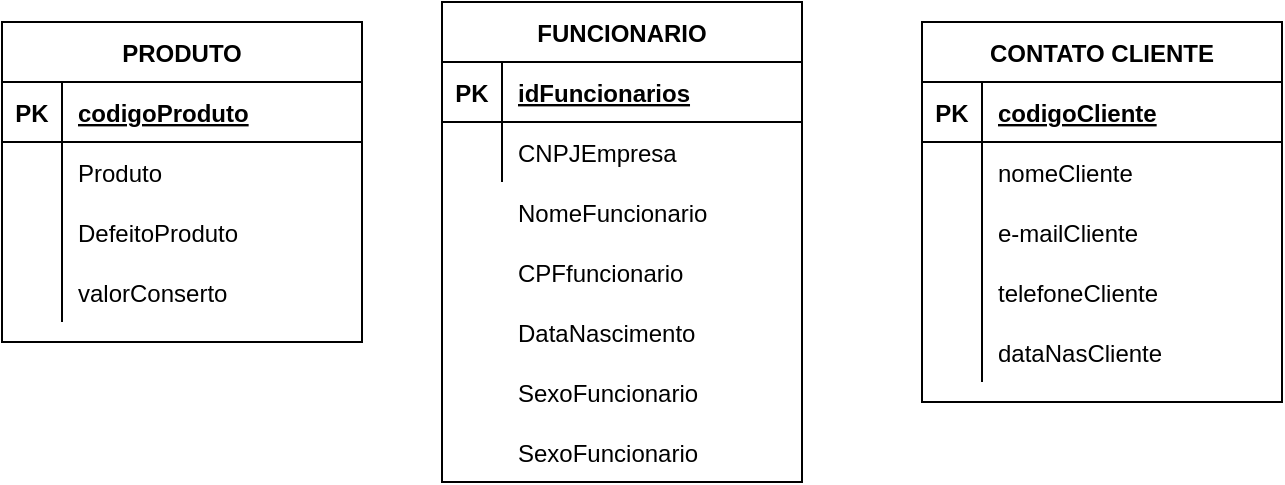 <mxfile version="14.6.13" type="device" pages="2"><diagram id="gx36qv9XrmBY61V9bByJ" name="Descrição Textual"><mxGraphModel dx="1182" dy="792" grid="1" gridSize="10" guides="1" tooltips="1" connect="1" arrows="1" fold="1" page="1" pageScale="1" pageWidth="827" pageHeight="1169" math="0" shadow="0"><root><mxCell id="0"/><mxCell id="1" parent="0"/><mxCell id="344bQbdsYWOJAfCzpurz-14" value="PRODUTO" style="shape=table;startSize=30;container=1;collapsible=1;childLayout=tableLayout;fixedRows=1;rowLines=0;fontStyle=1;align=center;resizeLast=1;" parent="1" vertex="1"><mxGeometry x="120" y="160" width="180" height="160" as="geometry"/></mxCell><mxCell id="344bQbdsYWOJAfCzpurz-15" value="" style="shape=partialRectangle;collapsible=0;dropTarget=0;pointerEvents=0;fillColor=none;top=0;left=0;bottom=1;right=0;points=[[0,0.5],[1,0.5]];portConstraint=eastwest;" parent="344bQbdsYWOJAfCzpurz-14" vertex="1"><mxGeometry y="30" width="180" height="30" as="geometry"/></mxCell><mxCell id="344bQbdsYWOJAfCzpurz-16" value="PK" style="shape=partialRectangle;connectable=0;fillColor=none;top=0;left=0;bottom=0;right=0;fontStyle=1;overflow=hidden;" parent="344bQbdsYWOJAfCzpurz-15" vertex="1"><mxGeometry width="30" height="30" as="geometry"/></mxCell><mxCell id="344bQbdsYWOJAfCzpurz-17" value="codigoProduto" style="shape=partialRectangle;connectable=0;fillColor=none;top=0;left=0;bottom=0;right=0;align=left;spacingLeft=6;fontStyle=5;overflow=hidden;" parent="344bQbdsYWOJAfCzpurz-15" vertex="1"><mxGeometry x="30" width="150" height="30" as="geometry"/></mxCell><mxCell id="344bQbdsYWOJAfCzpurz-18" value="" style="shape=partialRectangle;collapsible=0;dropTarget=0;pointerEvents=0;fillColor=none;top=0;left=0;bottom=0;right=0;points=[[0,0.5],[1,0.5]];portConstraint=eastwest;" parent="344bQbdsYWOJAfCzpurz-14" vertex="1"><mxGeometry y="60" width="180" height="30" as="geometry"/></mxCell><mxCell id="344bQbdsYWOJAfCzpurz-19" value="" style="shape=partialRectangle;connectable=0;fillColor=none;top=0;left=0;bottom=0;right=0;editable=1;overflow=hidden;" parent="344bQbdsYWOJAfCzpurz-18" vertex="1"><mxGeometry width="30" height="30" as="geometry"/></mxCell><mxCell id="344bQbdsYWOJAfCzpurz-20" value="Produto " style="shape=partialRectangle;connectable=0;fillColor=none;top=0;left=0;bottom=0;right=0;align=left;spacingLeft=6;overflow=hidden;" parent="344bQbdsYWOJAfCzpurz-18" vertex="1"><mxGeometry x="30" width="150" height="30" as="geometry"/></mxCell><mxCell id="344bQbdsYWOJAfCzpurz-21" value="" style="shape=partialRectangle;collapsible=0;dropTarget=0;pointerEvents=0;fillColor=none;top=0;left=0;bottom=0;right=0;points=[[0,0.5],[1,0.5]];portConstraint=eastwest;" parent="344bQbdsYWOJAfCzpurz-14" vertex="1"><mxGeometry y="90" width="180" height="30" as="geometry"/></mxCell><mxCell id="344bQbdsYWOJAfCzpurz-22" value="" style="shape=partialRectangle;connectable=0;fillColor=none;top=0;left=0;bottom=0;right=0;editable=1;overflow=hidden;" parent="344bQbdsYWOJAfCzpurz-21" vertex="1"><mxGeometry width="30" height="30" as="geometry"/></mxCell><mxCell id="344bQbdsYWOJAfCzpurz-23" value="DefeitoProduto" style="shape=partialRectangle;connectable=0;fillColor=none;top=0;left=0;bottom=0;right=0;align=left;spacingLeft=6;overflow=hidden;" parent="344bQbdsYWOJAfCzpurz-21" vertex="1"><mxGeometry x="30" width="150" height="30" as="geometry"/></mxCell><mxCell id="Zr5jF1tXvGp8O9P-Se6p-1" value="" style="shape=partialRectangle;collapsible=0;dropTarget=0;pointerEvents=0;fillColor=none;top=0;left=0;bottom=0;right=0;points=[[0,0.5],[1,0.5]];portConstraint=eastwest;" parent="344bQbdsYWOJAfCzpurz-14" vertex="1"><mxGeometry y="120" width="180" height="30" as="geometry"/></mxCell><mxCell id="Zr5jF1tXvGp8O9P-Se6p-2" value="" style="shape=partialRectangle;connectable=0;fillColor=none;top=0;left=0;bottom=0;right=0;editable=1;overflow=hidden;" parent="Zr5jF1tXvGp8O9P-Se6p-1" vertex="1"><mxGeometry width="30" height="30" as="geometry"/></mxCell><mxCell id="Zr5jF1tXvGp8O9P-Se6p-3" value="valorConserto" style="shape=partialRectangle;connectable=0;fillColor=none;top=0;left=0;bottom=0;right=0;align=left;spacingLeft=6;overflow=hidden;" parent="Zr5jF1tXvGp8O9P-Se6p-1" vertex="1"><mxGeometry x="30" width="150" height="30" as="geometry"/></mxCell><mxCell id="eB8R4XrzG_EOj5XaIDe5-1" value="CONTATO CLIENTE" style="shape=table;startSize=30;container=1;collapsible=1;childLayout=tableLayout;fixedRows=1;rowLines=0;fontStyle=1;align=center;resizeLast=1;" parent="1" vertex="1"><mxGeometry x="580" y="160" width="180" height="190" as="geometry"/></mxCell><mxCell id="eB8R4XrzG_EOj5XaIDe5-2" value="" style="shape=partialRectangle;collapsible=0;dropTarget=0;pointerEvents=0;fillColor=none;top=0;left=0;bottom=1;right=0;points=[[0,0.5],[1,0.5]];portConstraint=eastwest;" parent="eB8R4XrzG_EOj5XaIDe5-1" vertex="1"><mxGeometry y="30" width="180" height="30" as="geometry"/></mxCell><mxCell id="eB8R4XrzG_EOj5XaIDe5-3" value="PK" style="shape=partialRectangle;connectable=0;fillColor=none;top=0;left=0;bottom=0;right=0;fontStyle=1;overflow=hidden;" parent="eB8R4XrzG_EOj5XaIDe5-2" vertex="1"><mxGeometry width="30" height="30" as="geometry"/></mxCell><mxCell id="eB8R4XrzG_EOj5XaIDe5-4" value="codigoCliente" style="shape=partialRectangle;connectable=0;fillColor=none;top=0;left=0;bottom=0;right=0;align=left;spacingLeft=6;fontStyle=5;overflow=hidden;" parent="eB8R4XrzG_EOj5XaIDe5-2" vertex="1"><mxGeometry x="30" width="150" height="30" as="geometry"/></mxCell><mxCell id="eB8R4XrzG_EOj5XaIDe5-5" value="" style="shape=partialRectangle;collapsible=0;dropTarget=0;pointerEvents=0;fillColor=none;top=0;left=0;bottom=0;right=0;points=[[0,0.5],[1,0.5]];portConstraint=eastwest;" parent="eB8R4XrzG_EOj5XaIDe5-1" vertex="1"><mxGeometry y="60" width="180" height="30" as="geometry"/></mxCell><mxCell id="eB8R4XrzG_EOj5XaIDe5-6" value="" style="shape=partialRectangle;connectable=0;fillColor=none;top=0;left=0;bottom=0;right=0;editable=1;overflow=hidden;" parent="eB8R4XrzG_EOj5XaIDe5-5" vertex="1"><mxGeometry width="30" height="30" as="geometry"/></mxCell><mxCell id="eB8R4XrzG_EOj5XaIDe5-7" value="nomeCliente" style="shape=partialRectangle;connectable=0;fillColor=none;top=0;left=0;bottom=0;right=0;align=left;spacingLeft=6;overflow=hidden;" parent="eB8R4XrzG_EOj5XaIDe5-5" vertex="1"><mxGeometry x="30" width="150" height="30" as="geometry"/></mxCell><mxCell id="eB8R4XrzG_EOj5XaIDe5-11" value="" style="shape=partialRectangle;collapsible=0;dropTarget=0;pointerEvents=0;fillColor=none;top=0;left=0;bottom=0;right=0;points=[[0,0.5],[1,0.5]];portConstraint=eastwest;" parent="eB8R4XrzG_EOj5XaIDe5-1" vertex="1"><mxGeometry y="90" width="180" height="30" as="geometry"/></mxCell><mxCell id="eB8R4XrzG_EOj5XaIDe5-12" value="" style="shape=partialRectangle;connectable=0;fillColor=none;top=0;left=0;bottom=0;right=0;editable=1;overflow=hidden;" parent="eB8R4XrzG_EOj5XaIDe5-11" vertex="1"><mxGeometry width="30" height="30" as="geometry"/></mxCell><mxCell id="eB8R4XrzG_EOj5XaIDe5-13" value="e-mailCliente" style="shape=partialRectangle;connectable=0;fillColor=none;top=0;left=0;bottom=0;right=0;align=left;spacingLeft=6;overflow=hidden;" parent="eB8R4XrzG_EOj5XaIDe5-11" vertex="1"><mxGeometry x="30" width="150" height="30" as="geometry"/></mxCell><mxCell id="xZzqytNA04qeGXyRi8UE-1" value="" style="shape=partialRectangle;collapsible=0;dropTarget=0;pointerEvents=0;fillColor=none;top=0;left=0;bottom=0;right=0;points=[[0,0.5],[1,0.5]];portConstraint=eastwest;" parent="eB8R4XrzG_EOj5XaIDe5-1" vertex="1"><mxGeometry y="120" width="180" height="30" as="geometry"/></mxCell><mxCell id="xZzqytNA04qeGXyRi8UE-2" value="" style="shape=partialRectangle;connectable=0;fillColor=none;top=0;left=0;bottom=0;right=0;editable=1;overflow=hidden;" parent="xZzqytNA04qeGXyRi8UE-1" vertex="1"><mxGeometry width="30" height="30" as="geometry"/></mxCell><mxCell id="xZzqytNA04qeGXyRi8UE-3" value="telefoneCliente" style="shape=partialRectangle;connectable=0;fillColor=none;top=0;left=0;bottom=0;right=0;align=left;spacingLeft=6;overflow=hidden;" parent="xZzqytNA04qeGXyRi8UE-1" vertex="1"><mxGeometry x="30" width="150" height="30" as="geometry"/></mxCell><mxCell id="GeA16wpzJLDFvWDaB0VW-5" value="" style="shape=partialRectangle;collapsible=0;dropTarget=0;pointerEvents=0;fillColor=none;top=0;left=0;bottom=0;right=0;points=[[0,0.5],[1,0.5]];portConstraint=eastwest;" parent="eB8R4XrzG_EOj5XaIDe5-1" vertex="1"><mxGeometry y="150" width="180" height="30" as="geometry"/></mxCell><mxCell id="GeA16wpzJLDFvWDaB0VW-6" value="" style="shape=partialRectangle;connectable=0;fillColor=none;top=0;left=0;bottom=0;right=0;editable=1;overflow=hidden;" parent="GeA16wpzJLDFvWDaB0VW-5" vertex="1"><mxGeometry width="30" height="30" as="geometry"/></mxCell><mxCell id="GeA16wpzJLDFvWDaB0VW-7" value="dataNasCliente" style="shape=partialRectangle;connectable=0;fillColor=none;top=0;left=0;bottom=0;right=0;align=left;spacingLeft=6;overflow=hidden;" parent="GeA16wpzJLDFvWDaB0VW-5" vertex="1"><mxGeometry x="30" width="150" height="30" as="geometry"/></mxCell><mxCell id="v5p9hURJ7eFuab319tr4-1" value="FUNCIONARIO" style="shape=table;startSize=30;container=1;collapsible=1;childLayout=tableLayout;fixedRows=1;rowLines=0;fontStyle=1;align=center;resizeLast=1;" parent="1" vertex="1"><mxGeometry x="340" y="150" width="180" height="240" as="geometry"/></mxCell><mxCell id="v5p9hURJ7eFuab319tr4-2" value="" style="shape=partialRectangle;collapsible=0;dropTarget=0;pointerEvents=0;fillColor=none;top=0;left=0;bottom=1;right=0;points=[[0,0.5],[1,0.5]];portConstraint=eastwest;" parent="v5p9hURJ7eFuab319tr4-1" vertex="1"><mxGeometry y="30" width="180" height="30" as="geometry"/></mxCell><mxCell id="v5p9hURJ7eFuab319tr4-3" value="PK" style="shape=partialRectangle;connectable=0;fillColor=none;top=0;left=0;bottom=0;right=0;fontStyle=1;overflow=hidden;" parent="v5p9hURJ7eFuab319tr4-2" vertex="1"><mxGeometry width="30" height="30" as="geometry"/></mxCell><mxCell id="v5p9hURJ7eFuab319tr4-4" value="idFuncionarios" style="shape=partialRectangle;connectable=0;fillColor=none;top=0;left=0;bottom=0;right=0;align=left;spacingLeft=6;fontStyle=5;overflow=hidden;" parent="v5p9hURJ7eFuab319tr4-2" vertex="1"><mxGeometry x="30" width="150" height="30" as="geometry"/></mxCell><mxCell id="v5p9hURJ7eFuab319tr4-14" value="" style="shape=partialRectangle;collapsible=0;dropTarget=0;pointerEvents=0;fillColor=none;top=0;left=0;bottom=0;right=0;points=[[0,0.5],[1,0.5]];portConstraint=eastwest;" parent="v5p9hURJ7eFuab319tr4-1" vertex="1"><mxGeometry y="60" width="180" height="30" as="geometry"/></mxCell><mxCell id="v5p9hURJ7eFuab319tr4-15" value="" style="shape=partialRectangle;connectable=0;fillColor=none;top=0;left=0;bottom=0;right=0;editable=1;overflow=hidden;" parent="v5p9hURJ7eFuab319tr4-14" vertex="1"><mxGeometry width="30" height="30" as="geometry"/></mxCell><mxCell id="v5p9hURJ7eFuab319tr4-16" value="" style="shape=partialRectangle;connectable=0;fillColor=none;top=0;left=0;bottom=0;right=0;align=left;spacingLeft=6;overflow=hidden;" parent="v5p9hURJ7eFuab319tr4-14" vertex="1"><mxGeometry x="30" width="150" height="30" as="geometry"/></mxCell><mxCell id="Xqt_DCkYkkrvDBuI647v-1" value="DataNascimento" style="shape=partialRectangle;connectable=0;fillColor=none;top=0;left=0;bottom=0;right=0;align=left;spacingLeft=6;overflow=hidden;" vertex="1" parent="1"><mxGeometry x="370" y="300" width="150" height="30" as="geometry"/></mxCell><mxCell id="Xqt_DCkYkkrvDBuI647v-2" value="SexoFuncionario" style="shape=partialRectangle;connectable=0;fillColor=none;top=0;left=0;bottom=0;right=0;align=left;spacingLeft=6;overflow=hidden;" vertex="1" parent="1"><mxGeometry x="370" y="330" width="150" height="30" as="geometry"/></mxCell><mxCell id="Xqt_DCkYkkrvDBuI647v-3" value="CNPJEmpresa" style="shape=partialRectangle;connectable=0;fillColor=none;top=0;left=0;bottom=0;right=0;align=left;spacingLeft=6;overflow=hidden;" vertex="1" parent="1"><mxGeometry x="370" y="210" width="150" height="30" as="geometry"/></mxCell><mxCell id="Xqt_DCkYkkrvDBuI647v-4" value="CPFfuncionario" style="shape=partialRectangle;connectable=0;fillColor=none;top=0;left=0;bottom=0;right=0;align=left;spacingLeft=6;overflow=hidden;" vertex="1" parent="1"><mxGeometry x="370" y="270" width="150" height="30" as="geometry"/></mxCell><mxCell id="Xqt_DCkYkkrvDBuI647v-5" value="NomeFuncionario" style="shape=partialRectangle;connectable=0;fillColor=none;top=0;left=0;bottom=0;right=0;align=left;spacingLeft=6;overflow=hidden;" vertex="1" parent="1"><mxGeometry x="370" y="240" width="150" height="30" as="geometry"/></mxCell><mxCell id="Xqt_DCkYkkrvDBuI647v-6" value="SexoFuncionario" style="shape=partialRectangle;connectable=0;fillColor=none;top=0;left=0;bottom=0;right=0;align=left;spacingLeft=6;overflow=hidden;" vertex="1" parent="1"><mxGeometry x="370" y="360" width="150" height="30" as="geometry"/></mxCell></root></mxGraphModel></diagram><diagram id="oB9M4Bkk2WpQZPUtgM1p" name="DER"><mxGraphModel dx="1182" dy="792" grid="1" gridSize="10" guides="1" tooltips="1" connect="1" arrows="1" fold="1" page="1" pageScale="1" pageWidth="827" pageHeight="1169" math="0" shadow="0"><root><mxCell id="r-wmIxfP40PMnfyAdt3r-0"/><mxCell id="r-wmIxfP40PMnfyAdt3r-1" parent="r-wmIxfP40PMnfyAdt3r-0"/><mxCell id="zHdFvxdA2uA_Wb12cNoM-9" value="1" style="edgeStyle=orthogonalEdgeStyle;rounded=0;orthogonalLoop=1;jettySize=auto;html=1;exitX=1;exitY=0.5;exitDx=0;exitDy=0;entryX=0;entryY=0.5;entryDx=0;entryDy=0;endArrow=none;endFill=0;" parent="r-wmIxfP40PMnfyAdt3r-1" source="dgE-cyaSeFJb6NK2zLBP-4" target="dgE-cyaSeFJb6NK2zLBP-16" edge="1"><mxGeometry relative="1" as="geometry"/></mxCell><mxCell id="vIkkN3GeV3yzTjUYafbU-0" value="(1:N)" style="edgeStyle=orthogonalEdgeStyle;rounded=0;orthogonalLoop=1;jettySize=auto;html=1;endArrow=none;endFill=0;" edge="1" parent="r-wmIxfP40PMnfyAdt3r-1" source="dgE-cyaSeFJb6NK2zLBP-4" target="zHdFvxdA2uA_Wb12cNoM-7"><mxGeometry relative="1" as="geometry"/></mxCell><mxCell id="dgE-cyaSeFJb6NK2zLBP-4" value="EMPRESA" style="whiteSpace=wrap;html=1;align=center;fillColor=#dae8fc;strokeColor=#6c8ebf;" parent="r-wmIxfP40PMnfyAdt3r-1" vertex="1"><mxGeometry x="60" y="420" width="100" height="40" as="geometry"/></mxCell><mxCell id="dgE-cyaSeFJb6NK2zLBP-29" value="(1:n)" style="edgeStyle=orthogonalEdgeStyle;rounded=0;orthogonalLoop=1;jettySize=auto;html=1;exitX=1;exitY=0.5;exitDx=0;exitDy=0;entryX=0;entryY=0.5;entryDx=0;entryDy=0;endArrow=none;endFill=0;" parent="r-wmIxfP40PMnfyAdt3r-1" source="dgE-cyaSeFJb6NK2zLBP-16" target="dgE-cyaSeFJb6NK2zLBP-27" edge="1"><mxGeometry x="-0.413" relative="1" as="geometry"><mxPoint as="offset"/></mxGeometry></mxCell><mxCell id="dgE-cyaSeFJb6NK2zLBP-16" value="Contata" style="shape=rhombus;perimeter=rhombusPerimeter;whiteSpace=wrap;html=1;align=center;fillColor=#d5e8d4;strokeColor=#82b366;" parent="r-wmIxfP40PMnfyAdt3r-1" vertex="1"><mxGeometry x="340" y="410" width="120" height="60" as="geometry"/></mxCell><mxCell id="dgE-cyaSeFJb6NK2zLBP-27" value="CLIENTE" style="whiteSpace=wrap;html=1;align=center;fillColor=#dae8fc;strokeColor=#6c8ebf;" parent="r-wmIxfP40PMnfyAdt3r-1" vertex="1"><mxGeometry x="649" y="420" width="100" height="40" as="geometry"/></mxCell><mxCell id="zHdFvxdA2uA_Wb12cNoM-4" value="(1:n)" style="edgeStyle=orthogonalEdgeStyle;rounded=0;orthogonalLoop=1;jettySize=auto;html=1;exitX=0.5;exitY=0;exitDx=0;exitDy=0;entryX=0.5;entryY=1;entryDx=0;entryDy=0;endArrow=none;endFill=0;" parent="r-wmIxfP40PMnfyAdt3r-1" source="zHdFvxdA2uA_Wb12cNoM-1" target="dgE-cyaSeFJb6NK2zLBP-27" edge="1"><mxGeometry relative="1" as="geometry"/></mxCell><mxCell id="zHdFvxdA2uA_Wb12cNoM-1" value="Pertence" style="shape=rhombus;perimeter=rhombusPerimeter;whiteSpace=wrap;html=1;align=center;fillColor=#d5e8d4;strokeColor=#82b366;" parent="r-wmIxfP40PMnfyAdt3r-1" vertex="1"><mxGeometry x="639" y="820" width="120" height="60" as="geometry"/></mxCell><mxCell id="zHdFvxdA2uA_Wb12cNoM-3" value="(1:n)" style="edgeStyle=orthogonalEdgeStyle;rounded=0;orthogonalLoop=1;jettySize=auto;html=1;exitX=1;exitY=0.5;exitDx=0;exitDy=0;endArrow=none;endFill=0;" parent="r-wmIxfP40PMnfyAdt3r-1" source="zHdFvxdA2uA_Wb12cNoM-2" target="zHdFvxdA2uA_Wb12cNoM-1" edge="1"><mxGeometry relative="1" as="geometry"/></mxCell><mxCell id="zHdFvxdA2uA_Wb12cNoM-2" value="PRODUTO" style="whiteSpace=wrap;html=1;align=center;fillColor=#dae8fc;strokeColor=#6c8ebf;" parent="r-wmIxfP40PMnfyAdt3r-1" vertex="1"><mxGeometry x="260" y="830" width="100" height="40" as="geometry"/></mxCell><mxCell id="zHdFvxdA2uA_Wb12cNoM-8" value="(1:n)" style="edgeStyle=orthogonalEdgeStyle;rounded=0;orthogonalLoop=1;jettySize=auto;html=1;exitX=0.5;exitY=1;exitDx=0;exitDy=0;entryX=0;entryY=0.5;entryDx=0;entryDy=0;endArrow=none;endFill=0;" parent="r-wmIxfP40PMnfyAdt3r-1" source="zHdFvxdA2uA_Wb12cNoM-7" target="zHdFvxdA2uA_Wb12cNoM-2" edge="1"><mxGeometry relative="1" as="geometry"/></mxCell><mxCell id="zHdFvxdA2uA_Wb12cNoM-7" value="Conserta" style="shape=rhombus;perimeter=rhombusPerimeter;whiteSpace=wrap;html=1;align=center;fillColor=#d5e8d4;strokeColor=#82b366;" parent="r-wmIxfP40PMnfyAdt3r-1" vertex="1"><mxGeometry x="50" y="720" width="120" height="60" as="geometry"/></mxCell><mxCell id="OG3EMbaR66NafDMxmBpT-0" style="edgeStyle=orthogonalEdgeStyle;rounded=0;orthogonalLoop=1;jettySize=auto;html=1;exitX=1;exitY=0.5;exitDx=0;exitDy=0;entryX=0.25;entryY=1;entryDx=0;entryDy=0;endArrow=none;endFill=0;" parent="r-wmIxfP40PMnfyAdt3r-1" source="zHdFvxdA2uA_Wb12cNoM-11" target="dgE-cyaSeFJb6NK2zLBP-27" edge="1"><mxGeometry relative="1" as="geometry"/></mxCell><mxCell id="zHdFvxdA2uA_Wb12cNoM-11" value="(PK)&amp;nbsp; codigoCliente" style="ellipse;whiteSpace=wrap;html=1;align=center;fillColor=#eeeeee;strokeColor=#36393d;" parent="r-wmIxfP40PMnfyAdt3r-1" vertex="1"><mxGeometry x="519" y="490" width="120" height="30" as="geometry"/></mxCell><mxCell id="GImx1otwPWr7nqmIwnGQ-0" style="edgeStyle=orthogonalEdgeStyle;rounded=0;orthogonalLoop=1;jettySize=auto;html=1;exitX=0.5;exitY=0;exitDx=0;exitDy=0;entryX=0.5;entryY=1;entryDx=0;entryDy=0;endArrow=none;endFill=0;" parent="r-wmIxfP40PMnfyAdt3r-1" source="zHdFvxdA2uA_Wb12cNoM-12" target="zHdFvxdA2uA_Wb12cNoM-2" edge="1"><mxGeometry relative="1" as="geometry"/></mxCell><mxCell id="zHdFvxdA2uA_Wb12cNoM-12" value="(PK)&amp;nbsp; &amp;nbsp;codigoProduto" style="ellipse;whiteSpace=wrap;html=1;align=center;fillColor=#eeeeee;strokeColor=#36393d;" parent="r-wmIxfP40PMnfyAdt3r-1" vertex="1"><mxGeometry x="250" y="930" width="120" height="30" as="geometry"/></mxCell></root></mxGraphModel></diagram></mxfile>